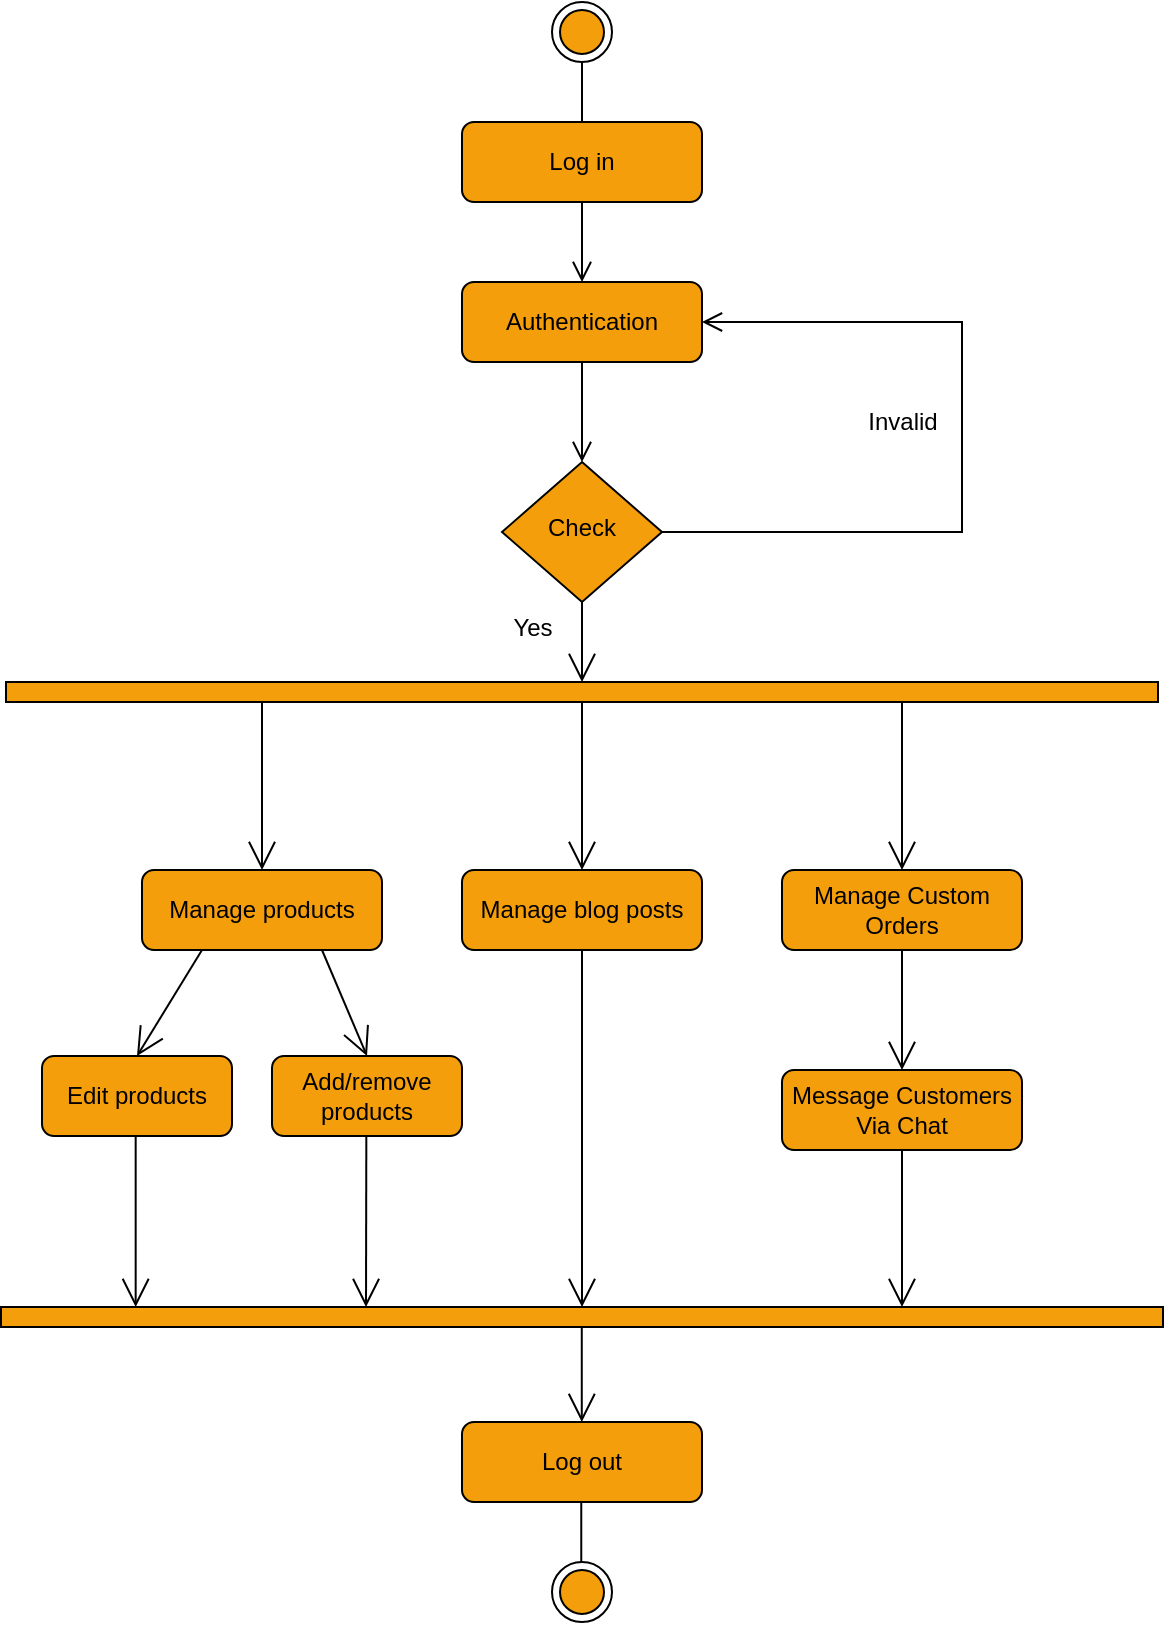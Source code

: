 <?xml version="1.0" encoding="UTF-8"?>
<mxfile version="28.2.5">
  <diagram name="Page-1" id="0NI845REnowD4Wna18q7">
    <mxGraphModel dx="1737" dy="878" grid="1" gridSize="10" guides="1" tooltips="1" connect="1" arrows="1" fold="1" page="1" pageScale="1" pageWidth="850" pageHeight="1100" background="light-dark(#FFFFFF,#FFFFFF)" math="0" shadow="0">
      <root>
        <mxCell id="0" />
        <mxCell id="1" parent="0" />
        <mxCell id="I6qQSWVUAQGKF_TWLeTj-102" value="" style="rounded=0;html=1;jettySize=auto;orthogonalLoop=1;fontSize=11;endArrow=open;endFill=0;endSize=8;strokeWidth=1;shadow=0;labelBackgroundColor=none;edgeStyle=orthogonalEdgeStyle;strokeColor=light-dark(#000000,#000000);" edge="1" parent="1" source="I6qQSWVUAQGKF_TWLeTj-111" target="I6qQSWVUAQGKF_TWLeTj-105">
          <mxGeometry relative="1" as="geometry" />
        </mxCell>
        <mxCell id="I6qQSWVUAQGKF_TWLeTj-103" value="&lt;font style=&quot;color: light-dark(rgb(0, 0, 0), rgb(0, 0, 0));&quot;&gt;Log in&lt;/font&gt;" style="rounded=1;whiteSpace=wrap;html=1;fontSize=12;glass=0;strokeWidth=1;shadow=0;fillColor=light-dark(#F59E0B,#F59E0B);strokeColor=light-dark(#000000,#000000);" vertex="1" parent="1">
          <mxGeometry x="350" y="213" width="120" height="40" as="geometry" />
        </mxCell>
        <mxCell id="I6qQSWVUAQGKF_TWLeTj-104" value="&lt;font style=&quot;color: light-dark(rgb(0, 0, 0), rgb(0, 0, 0)); font-size: 12px;&quot;&gt;Invalid&lt;/font&gt;" style="edgeStyle=orthogonalEdgeStyle;rounded=0;html=1;jettySize=auto;orthogonalLoop=1;fontSize=11;endArrow=open;endFill=0;endSize=8;strokeWidth=1;shadow=0;labelBackgroundColor=none;strokeColor=light-dark(#000000,#000000);entryX=1;entryY=0.5;entryDx=0;entryDy=0;" edge="1" parent="1" source="I6qQSWVUAQGKF_TWLeTj-105" target="I6qQSWVUAQGKF_TWLeTj-111">
          <mxGeometry x="0.065" y="30" relative="1" as="geometry">
            <mxPoint as="offset" />
            <mxPoint x="600.091" y="323" as="targetPoint" />
            <Array as="points">
              <mxPoint x="600" y="418" />
              <mxPoint x="600" y="313" />
            </Array>
          </mxGeometry>
        </mxCell>
        <mxCell id="I6qQSWVUAQGKF_TWLeTj-105" value="&lt;font style=&quot;color: light-dark(rgb(0, 0, 0), rgb(0, 0, 0));&quot;&gt;Check&lt;/font&gt;" style="rhombus;whiteSpace=wrap;html=1;shadow=0;fontFamily=Helvetica;fontSize=12;align=center;strokeWidth=1;spacing=6;spacingTop=-4;fillColor=light-dark(#F59E0B,#F59E0B);strokeColor=light-dark(#000000,#000000);" vertex="1" parent="1">
          <mxGeometry x="370" y="383" width="80" height="70" as="geometry" />
        </mxCell>
        <mxCell id="I6qQSWVUAQGKF_TWLeTj-106" value="&lt;font style=&quot;color: light-dark(rgb(0, 0, 0), rgb(0, 0, 0));&quot;&gt;Log out&lt;/font&gt;" style="rounded=1;whiteSpace=wrap;html=1;fontSize=12;glass=0;strokeWidth=1;shadow=0;strokeColor=light-dark(#000000,#000000);fillColor=light-dark(#F59E0B,#F59E0B);" vertex="1" parent="1">
          <mxGeometry x="350" y="863" width="120" height="40" as="geometry" />
        </mxCell>
        <mxCell id="I6qQSWVUAQGKF_TWLeTj-107" value="" style="ellipse;html=1;shape=endState;fillColor=light-dark(#F59E0B,#F59E0B);strokeColor=light-dark(#000000,#000000);" vertex="1" parent="1">
          <mxGeometry x="395" y="153" width="30" height="30" as="geometry" />
        </mxCell>
        <mxCell id="I6qQSWVUAQGKF_TWLeTj-108" value="" style="endArrow=none;html=1;rounded=0;strokeColor=light-dark(#000000,#000000);entryX=0.5;entryY=1;entryDx=0;entryDy=0;exitX=0.5;exitY=0;exitDx=0;exitDy=0;" edge="1" parent="1" source="I6qQSWVUAQGKF_TWLeTj-103" target="I6qQSWVUAQGKF_TWLeTj-107">
          <mxGeometry width="50" height="50" relative="1" as="geometry">
            <mxPoint x="385" y="213" as="sourcePoint" />
            <mxPoint x="435" y="163" as="targetPoint" />
          </mxGeometry>
        </mxCell>
        <mxCell id="I6qQSWVUAQGKF_TWLeTj-109" value="" style="ellipse;html=1;shape=endState;fillColor=light-dark(#F59E0B,#F59E0B);strokeColor=light-dark(#000000,#000000);" vertex="1" parent="1">
          <mxGeometry x="395" y="933" width="30" height="30" as="geometry" />
        </mxCell>
        <mxCell id="I6qQSWVUAQGKF_TWLeTj-110" value="" style="rounded=0;html=1;jettySize=auto;orthogonalLoop=1;fontSize=11;endArrow=open;endFill=0;endSize=8;strokeWidth=1;shadow=0;labelBackgroundColor=none;edgeStyle=orthogonalEdgeStyle;strokeColor=light-dark(#000000,#000000);" edge="1" parent="1" source="I6qQSWVUAQGKF_TWLeTj-103" target="I6qQSWVUAQGKF_TWLeTj-111">
          <mxGeometry relative="1" as="geometry">
            <mxPoint x="410" y="253" as="sourcePoint" />
            <mxPoint x="410" y="513" as="targetPoint" />
          </mxGeometry>
        </mxCell>
        <mxCell id="I6qQSWVUAQGKF_TWLeTj-111" value="&lt;font style=&quot;color: light-dark(rgb(0, 0, 0), rgb(0, 0, 0));&quot;&gt;Authentication&lt;/font&gt;" style="rounded=1;whiteSpace=wrap;html=1;fontSize=12;glass=0;strokeWidth=1;shadow=0;fillColor=light-dark(#F59E0B,#F59E0B);strokeColor=light-dark(#000000,#000000);" vertex="1" parent="1">
          <mxGeometry x="350" y="293" width="120" height="40" as="geometry" />
        </mxCell>
        <mxCell id="I6qQSWVUAQGKF_TWLeTj-112" value="" style="html=1;points=[[0,0,0,0,5],[0,1,0,0,-5],[1,0,0,0,5],[1,1,0,0,-5]];perimeter=orthogonalPerimeter;outlineConnect=0;targetShapes=umlLifeline;portConstraint=eastwest;newEdgeStyle={&quot;curved&quot;:0,&quot;rounded&quot;:0};rotation=-90;strokeColor=light-dark(#000000,#000000);fillColor=light-dark(#F59E0B,#F59E0B);" vertex="1" parent="1">
          <mxGeometry x="405" y="210" width="10" height="576" as="geometry" />
        </mxCell>
        <mxCell id="I6qQSWVUAQGKF_TWLeTj-113" value="&lt;font style=&quot;color: light-dark(rgb(0, 0, 0), rgb(0, 0, 0));&quot;&gt;Manage products&lt;/font&gt;" style="rounded=1;whiteSpace=wrap;html=1;fontSize=12;glass=0;strokeWidth=1;shadow=0;fillColor=light-dark(#F59E0B,#F59E0B);strokeColor=light-dark(#000000,#000000);" vertex="1" parent="1">
          <mxGeometry x="190" y="587" width="120" height="40" as="geometry" />
        </mxCell>
        <mxCell id="I6qQSWVUAQGKF_TWLeTj-114" value="" style="endArrow=open;endFill=1;endSize=12;html=1;rounded=0;strokeColor=light-dark(#000000,#000000);entryX=0.5;entryY=0;entryDx=0;entryDy=0;" edge="1" parent="1" target="I6qQSWVUAQGKF_TWLeTj-113">
          <mxGeometry width="160" relative="1" as="geometry">
            <mxPoint x="250" y="503" as="sourcePoint" />
            <mxPoint x="390" y="623" as="targetPoint" />
          </mxGeometry>
        </mxCell>
        <mxCell id="I6qQSWVUAQGKF_TWLeTj-115" value="" style="endArrow=open;endFill=1;endSize=12;html=1;rounded=0;strokeColor=light-dark(#000000,#000000);exitX=0.25;exitY=1;exitDx=0;exitDy=0;entryX=0.5;entryY=0;entryDx=0;entryDy=0;" edge="1" parent="1" source="I6qQSWVUAQGKF_TWLeTj-113" target="I6qQSWVUAQGKF_TWLeTj-116">
          <mxGeometry width="160" relative="1" as="geometry">
            <mxPoint x="245" y="630" as="sourcePoint" />
            <mxPoint x="275" y="690" as="targetPoint" />
          </mxGeometry>
        </mxCell>
        <mxCell id="I6qQSWVUAQGKF_TWLeTj-116" value="&lt;font style=&quot;color: light-dark(rgb(0, 0, 0), rgb(0, 0, 0));&quot;&gt;Edit products&lt;/font&gt;" style="rounded=1;whiteSpace=wrap;html=1;fontSize=12;glass=0;strokeWidth=1;shadow=0;strokeColor=light-dark(#000000,#000000);fillColor=light-dark(#F59E0B,#F59E0B);" vertex="1" parent="1">
          <mxGeometry x="140" y="680" width="95" height="40" as="geometry" />
        </mxCell>
        <mxCell id="I6qQSWVUAQGKF_TWLeTj-117" value="" style="html=1;points=[[0,0,0,0,5],[0,1,0,0,-5],[1,0,0,0,5],[1,1,0,0,-5]];perimeter=orthogonalPerimeter;outlineConnect=0;targetShapes=umlLifeline;portConstraint=eastwest;newEdgeStyle={&quot;curved&quot;:0,&quot;rounded&quot;:0};rotation=-90;strokeColor=light-dark(#000000,#000000);fillColor=light-dark(#F59E0B,#F59E0B);" vertex="1" parent="1">
          <mxGeometry x="405" y="520" width="10" height="581" as="geometry" />
        </mxCell>
        <mxCell id="I6qQSWVUAQGKF_TWLeTj-118" value="" style="endArrow=open;endFill=1;endSize=12;html=1;rounded=0;exitX=0.5;exitY=1;exitDx=0;exitDy=0;strokeColor=light-dark(#000000,#000000);" edge="1" parent="1" source="I6qQSWVUAQGKF_TWLeTj-105" target="I6qQSWVUAQGKF_TWLeTj-112">
          <mxGeometry width="160" relative="1" as="geometry">
            <mxPoint x="360" y="493" as="sourcePoint" />
            <mxPoint x="520" y="493" as="targetPoint" />
          </mxGeometry>
        </mxCell>
        <mxCell id="I6qQSWVUAQGKF_TWLeTj-119" value="&lt;font style=&quot;color: light-dark(rgb(0, 0, 0), rgb(0, 0, 0));&quot;&gt;Manage Custom Orders&lt;/font&gt;" style="rounded=1;whiteSpace=wrap;html=1;fontSize=12;glass=0;strokeWidth=1;shadow=0;fillColor=light-dark(#F59E0B,#F59E0B);strokeColor=light-dark(#000000,#000000);" vertex="1" parent="1">
          <mxGeometry x="510" y="587" width="120" height="40" as="geometry" />
        </mxCell>
        <mxCell id="I6qQSWVUAQGKF_TWLeTj-120" value="" style="endArrow=open;endFill=1;endSize=12;html=1;rounded=0;strokeColor=light-dark(#000000,#000000);entryX=0.5;entryY=0;entryDx=0;entryDy=0;" edge="1" parent="1" source="I6qQSWVUAQGKF_TWLeTj-112" target="I6qQSWVUAQGKF_TWLeTj-119">
          <mxGeometry width="160" relative="1" as="geometry">
            <mxPoint x="570" y="510" as="sourcePoint" />
            <mxPoint x="559.98" y="620" as="targetPoint" />
          </mxGeometry>
        </mxCell>
        <mxCell id="I6qQSWVUAQGKF_TWLeTj-121" value="" style="endArrow=open;endFill=1;endSize=12;html=1;rounded=0;strokeColor=light-dark(#000000,#000000);exitX=0.5;exitY=1;exitDx=0;exitDy=0;entryX=0.5;entryY=0;entryDx=0;entryDy=0;" edge="1" parent="1" source="I6qQSWVUAQGKF_TWLeTj-119" target="I6qQSWVUAQGKF_TWLeTj-131">
          <mxGeometry width="160" relative="1" as="geometry">
            <mxPoint x="544.98" y="622" as="sourcePoint" />
            <mxPoint x="558.75" y="771.89" as="targetPoint" />
          </mxGeometry>
        </mxCell>
        <mxCell id="I6qQSWVUAQGKF_TWLeTj-122" value="&lt;font style=&quot;color: light-dark(rgb(0, 0, 0), rgb(0, 0, 0));&quot;&gt;Yes&lt;/font&gt;" style="text;html=1;align=center;verticalAlign=middle;resizable=0;points=[];autosize=1;strokeColor=none;fillColor=none;" vertex="1" parent="1">
          <mxGeometry x="365" y="451" width="40" height="30" as="geometry" />
        </mxCell>
        <mxCell id="I6qQSWVUAQGKF_TWLeTj-123" value="" style="endArrow=none;html=1;rounded=0;strokeColor=light-dark(#000000,#000000);entryX=0.5;entryY=1;entryDx=0;entryDy=0;exitX=0.5;exitY=0;exitDx=0;exitDy=0;" edge="1" parent="1">
          <mxGeometry width="50" height="50" relative="1" as="geometry">
            <mxPoint x="409.63" y="933" as="sourcePoint" />
            <mxPoint x="409.63" y="903" as="targetPoint" />
          </mxGeometry>
        </mxCell>
        <mxCell id="I6qQSWVUAQGKF_TWLeTj-124" value="" style="endArrow=open;endFill=1;endSize=12;html=1;rounded=0;strokeColor=light-dark(#000000,#000000);exitX=0.493;exitY=0.997;exitDx=0;exitDy=0;exitPerimeter=0;" edge="1" parent="1" source="I6qQSWVUAQGKF_TWLeTj-116">
          <mxGeometry width="160" relative="1" as="geometry">
            <mxPoint x="250" y="740" as="sourcePoint" />
            <mxPoint x="186.835" y="805.5" as="targetPoint" />
          </mxGeometry>
        </mxCell>
        <mxCell id="I6qQSWVUAQGKF_TWLeTj-125" value="" style="endArrow=open;endFill=1;endSize=12;html=1;rounded=0;strokeColor=light-dark(#000000,#000000);" edge="1" parent="1" source="I6qQSWVUAQGKF_TWLeTj-117">
          <mxGeometry width="160" relative="1" as="geometry">
            <mxPoint x="409.89" y="823" as="sourcePoint" />
            <mxPoint x="409.89" y="863" as="targetPoint" />
          </mxGeometry>
        </mxCell>
        <mxCell id="I6qQSWVUAQGKF_TWLeTj-129" value="&lt;font style=&quot;color: light-dark(rgb(0, 0, 0), rgb(0, 0, 0));&quot;&gt;Add/remove products&lt;/font&gt;" style="rounded=1;whiteSpace=wrap;html=1;fontSize=12;glass=0;strokeWidth=1;shadow=0;strokeColor=light-dark(#000000,#000000);fillColor=light-dark(#F59E0B,#F59E0B);" vertex="1" parent="1">
          <mxGeometry x="255" y="680" width="95" height="40" as="geometry" />
        </mxCell>
        <mxCell id="I6qQSWVUAQGKF_TWLeTj-130" value="" style="endArrow=open;endFill=1;endSize=12;html=1;rounded=0;strokeColor=light-dark(#000000,#000000);exitX=0.75;exitY=1;exitDx=0;exitDy=0;entryX=0.5;entryY=0;entryDx=0;entryDy=0;" edge="1" parent="1" source="I6qQSWVUAQGKF_TWLeTj-113" target="I6qQSWVUAQGKF_TWLeTj-129">
          <mxGeometry width="160" relative="1" as="geometry">
            <mxPoint x="305" y="630" as="sourcePoint" />
            <mxPoint x="355" y="680" as="targetPoint" />
          </mxGeometry>
        </mxCell>
        <mxCell id="I6qQSWVUAQGKF_TWLeTj-131" value="&lt;font style=&quot;color: light-dark(rgb(0, 0, 0), rgb(0, 0, 0));&quot;&gt;Message Customers Via Chat&lt;/font&gt;" style="rounded=1;whiteSpace=wrap;html=1;fontSize=12;glass=0;strokeWidth=1;shadow=0;fillColor=light-dark(#F59E0B,#F59E0B);strokeColor=light-dark(#000000,#000000);" vertex="1" parent="1">
          <mxGeometry x="510" y="687" width="120" height="40" as="geometry" />
        </mxCell>
        <mxCell id="I6qQSWVUAQGKF_TWLeTj-132" value="" style="endArrow=open;endFill=1;endSize=12;html=1;rounded=0;strokeColor=light-dark(#000000,#000000);exitX=0.468;exitY=1.005;exitDx=0;exitDy=0;exitPerimeter=0;" edge="1" parent="1" target="I6qQSWVUAQGKF_TWLeTj-117">
          <mxGeometry width="160" relative="1" as="geometry">
            <mxPoint x="569.99" y="727.0" as="sourcePoint" />
            <mxPoint x="569.99" y="802.5" as="targetPoint" />
          </mxGeometry>
        </mxCell>
        <mxCell id="I6qQSWVUAQGKF_TWLeTj-133" value="&lt;font style=&quot;color: light-dark(rgb(0, 0, 0), rgb(0, 0, 0));&quot;&gt;Manage blog posts&lt;/font&gt;" style="rounded=1;whiteSpace=wrap;html=1;fontSize=12;glass=0;strokeWidth=1;shadow=0;fillColor=light-dark(#F59E0B,#F59E0B);strokeColor=light-dark(#000000,#000000);" vertex="1" parent="1">
          <mxGeometry x="350" y="587" width="120" height="40" as="geometry" />
        </mxCell>
        <mxCell id="I6qQSWVUAQGKF_TWLeTj-134" value="" style="endArrow=open;endFill=1;endSize=12;html=1;rounded=0;strokeColor=light-dark(#000000,#000000);entryX=0.5;entryY=0;entryDx=0;entryDy=0;" edge="1" parent="1" target="I6qQSWVUAQGKF_TWLeTj-133">
          <mxGeometry width="160" relative="1" as="geometry">
            <mxPoint x="410" y="503" as="sourcePoint" />
            <mxPoint x="470" y="617.34" as="targetPoint" />
          </mxGeometry>
        </mxCell>
        <mxCell id="I6qQSWVUAQGKF_TWLeTj-135" value="" style="endArrow=open;endFill=1;endSize=12;html=1;rounded=0;strokeColor=light-dark(#000000,#000000);exitX=0.5;exitY=1;exitDx=0;exitDy=0;" edge="1" parent="1" source="I6qQSWVUAQGKF_TWLeTj-133">
          <mxGeometry width="160" relative="1" as="geometry">
            <mxPoint x="380" y="639.34" as="sourcePoint" />
            <mxPoint x="410" y="805.5" as="targetPoint" />
          </mxGeometry>
        </mxCell>
        <mxCell id="I6qQSWVUAQGKF_TWLeTj-136" value="" style="endArrow=open;endFill=1;endSize=12;html=1;rounded=0;strokeColor=light-dark(#000000,#000000);exitX=0.493;exitY=0.997;exitDx=0;exitDy=0;exitPerimeter=0;" edge="1" parent="1">
          <mxGeometry width="160" relative="1" as="geometry">
            <mxPoint x="302.165" y="720" as="sourcePoint" />
            <mxPoint x="302" y="805.5" as="targetPoint" />
          </mxGeometry>
        </mxCell>
      </root>
    </mxGraphModel>
  </diagram>
</mxfile>
